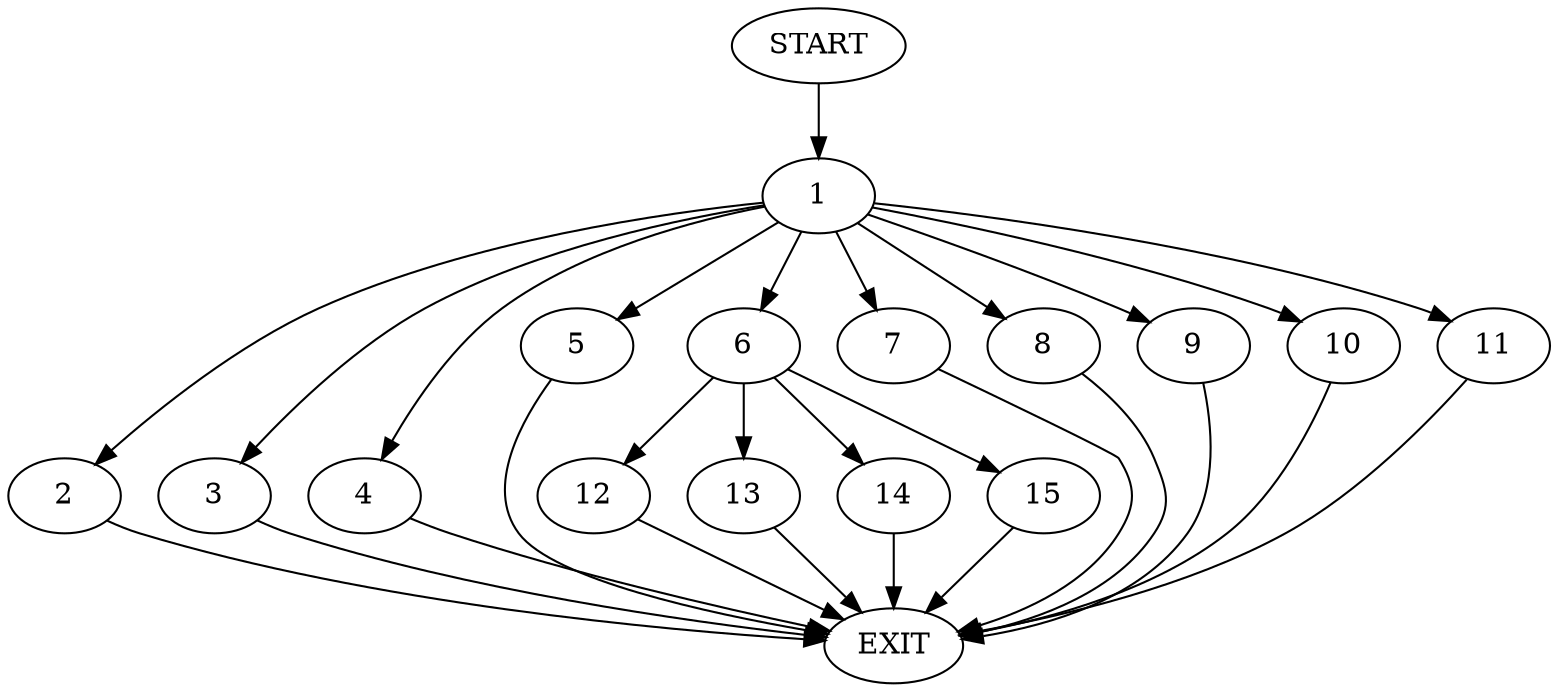 digraph {
0 [label="START"]
16 [label="EXIT"]
0 -> 1
1 -> 2
1 -> 3
1 -> 4
1 -> 5
1 -> 6
1 -> 7
1 -> 8
1 -> 9
1 -> 10
1 -> 11
2 -> 16
4 -> 16
10 -> 16
8 -> 16
7 -> 16
5 -> 16
3 -> 16
6 -> 12
6 -> 13
6 -> 14
6 -> 15
11 -> 16
9 -> 16
12 -> 16
14 -> 16
15 -> 16
13 -> 16
}
